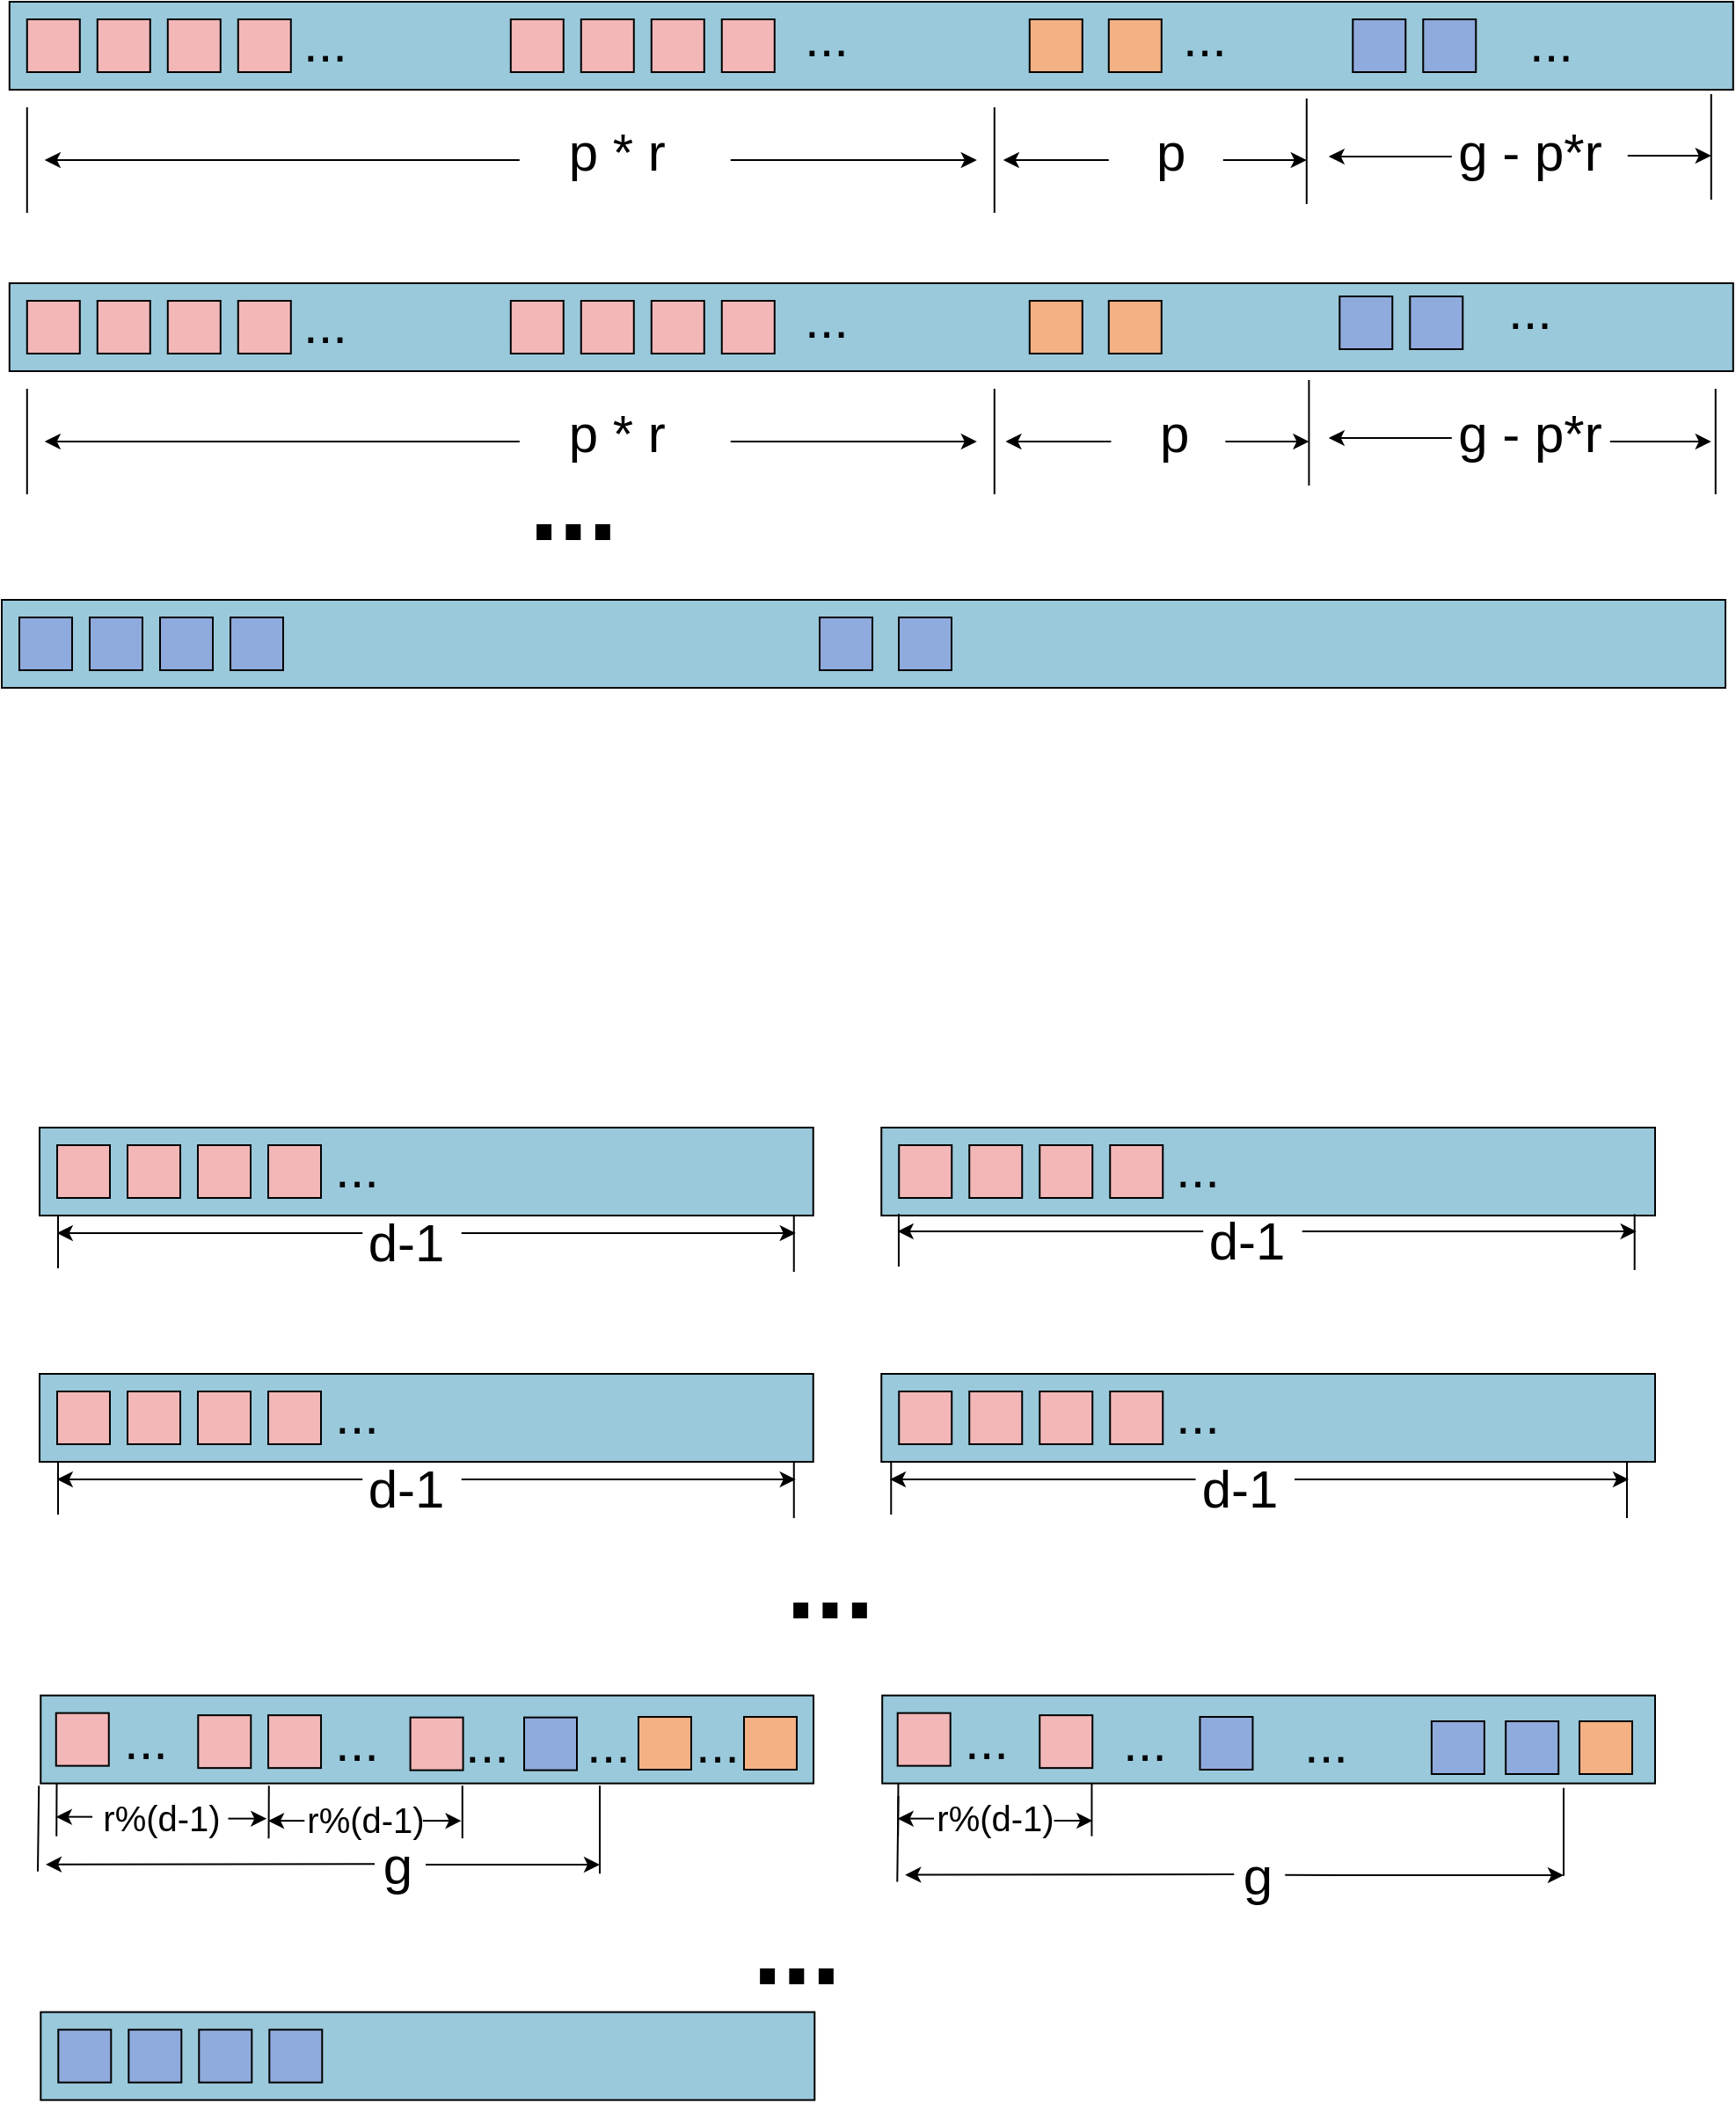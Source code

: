 <mxfile version="21.1.2" type="github">
  <diagram name="第 1 页" id="RxZDRAVCk1ZgQwJ-tOWn">
    <mxGraphModel dx="-123" dy="895" grid="0" gridSize="10" guides="1" tooltips="1" connect="1" arrows="1" fold="1" page="1" pageScale="1" pageWidth="1654" pageHeight="2336" math="0" shadow="0">
      <root>
        <mxCell id="0" />
        <mxCell id="1" parent="0" />
        <mxCell id="lr75-girmY2DZmhZpHpu-1" value="" style="rounded=0;whiteSpace=wrap;html=1;fontSize=30;fillColor=#9AC9DB;" vertex="1" parent="1">
          <mxGeometry x="1703.39" y="178" width="980" height="50" as="geometry" />
        </mxCell>
        <mxCell id="lr75-girmY2DZmhZpHpu-2" value="" style="rounded=0;whiteSpace=wrap;html=1;fontSize=30;fillColor=#F3B7B8;" vertex="1" parent="1">
          <mxGeometry x="1793.39" y="188" width="30" height="30" as="geometry" />
        </mxCell>
        <mxCell id="lr75-girmY2DZmhZpHpu-3" value="" style="rounded=0;whiteSpace=wrap;html=1;fontSize=30;fillColor=#F3B7B8;" vertex="1" parent="1">
          <mxGeometry x="1833.39" y="188" width="30" height="30" as="geometry" />
        </mxCell>
        <mxCell id="lr75-girmY2DZmhZpHpu-4" value="" style="rounded=0;whiteSpace=wrap;html=1;fontSize=30;fillColor=#F3B7B8;" vertex="1" parent="1">
          <mxGeometry x="1713.39" y="188" width="30" height="30" as="geometry" />
        </mxCell>
        <mxCell id="lr75-girmY2DZmhZpHpu-5" value="" style="rounded=0;whiteSpace=wrap;html=1;fontSize=30;fillColor=#F3B7B8;" vertex="1" parent="1">
          <mxGeometry x="1753.39" y="188" width="30" height="30" as="geometry" />
        </mxCell>
        <mxCell id="lr75-girmY2DZmhZpHpu-6" value="" style="endArrow=none;html=1;rounded=0;fontSize=30;" edge="1" parent="1">
          <mxGeometry width="50" height="50" relative="1" as="geometry">
            <mxPoint x="1713.39" y="298" as="sourcePoint" />
            <mxPoint x="1713.39" y="238" as="targetPoint" />
          </mxGeometry>
        </mxCell>
        <mxCell id="lr75-girmY2DZmhZpHpu-7" value="" style="endArrow=none;html=1;rounded=0;fontSize=30;" edge="1" parent="1">
          <mxGeometry width="50" height="50" relative="1" as="geometry">
            <mxPoint x="2263.39" y="298" as="sourcePoint" />
            <mxPoint x="2263.39" y="238" as="targetPoint" />
          </mxGeometry>
        </mxCell>
        <mxCell id="lr75-girmY2DZmhZpHpu-8" value="" style="endArrow=classic;html=1;rounded=0;fontSize=30;" edge="1" parent="1">
          <mxGeometry width="50" height="50" relative="1" as="geometry">
            <mxPoint x="2113.39" y="268" as="sourcePoint" />
            <mxPoint x="2253.39" y="268" as="targetPoint" />
          </mxGeometry>
        </mxCell>
        <mxCell id="lr75-girmY2DZmhZpHpu-9" value="" style="endArrow=classic;html=1;rounded=0;fontSize=30;" edge="1" parent="1">
          <mxGeometry width="50" height="50" relative="1" as="geometry">
            <mxPoint x="1993.39" y="268" as="sourcePoint" />
            <mxPoint x="1723.39" y="268" as="targetPoint" />
          </mxGeometry>
        </mxCell>
        <mxCell id="lr75-girmY2DZmhZpHpu-10" value="" style="rounded=0;whiteSpace=wrap;html=1;fontSize=30;fillColor=#F3B7B8;" vertex="1" parent="1">
          <mxGeometry x="2068.39" y="188" width="30" height="30" as="geometry" />
        </mxCell>
        <mxCell id="lr75-girmY2DZmhZpHpu-11" value="" style="rounded=0;whiteSpace=wrap;html=1;fontSize=30;fillColor=#F3B7B8;" vertex="1" parent="1">
          <mxGeometry x="2108.39" y="188" width="30" height="30" as="geometry" />
        </mxCell>
        <mxCell id="lr75-girmY2DZmhZpHpu-12" value="" style="rounded=0;whiteSpace=wrap;html=1;fontSize=30;fillColor=#F3B7B8;" vertex="1" parent="1">
          <mxGeometry x="1988.39" y="188" width="30" height="30" as="geometry" />
        </mxCell>
        <mxCell id="lr75-girmY2DZmhZpHpu-13" value="" style="rounded=0;whiteSpace=wrap;html=1;fontSize=30;fillColor=#F3B7B8;" vertex="1" parent="1">
          <mxGeometry x="2028.39" y="188" width="30" height="30" as="geometry" />
        </mxCell>
        <mxCell id="lr75-girmY2DZmhZpHpu-14" value="..." style="text;html=1;strokeColor=none;fillColor=none;align=center;verticalAlign=middle;whiteSpace=wrap;rounded=0;fontSize=30;" vertex="1" parent="1">
          <mxGeometry x="1853.39" y="185.5" width="60" height="30" as="geometry" />
        </mxCell>
        <mxCell id="lr75-girmY2DZmhZpHpu-15" value="..." style="text;html=1;strokeColor=none;fillColor=none;align=center;verticalAlign=middle;whiteSpace=wrap;rounded=0;fontSize=30;" vertex="1" parent="1">
          <mxGeometry x="2138.39" y="183" width="60" height="30" as="geometry" />
        </mxCell>
        <mxCell id="lr75-girmY2DZmhZpHpu-16" value="" style="rounded=0;whiteSpace=wrap;html=1;fontSize=30;fillColor=#F4B183;" vertex="1" parent="1">
          <mxGeometry x="2283.39" y="188" width="30" height="30" as="geometry" />
        </mxCell>
        <mxCell id="lr75-girmY2DZmhZpHpu-17" value="" style="rounded=0;whiteSpace=wrap;html=1;fontSize=30;fillColor=#F4B183;" vertex="1" parent="1">
          <mxGeometry x="2328.39" y="188" width="30" height="30" as="geometry" />
        </mxCell>
        <mxCell id="lr75-girmY2DZmhZpHpu-18" value="p * r&amp;nbsp;" style="text;html=1;strokeColor=none;fillColor=none;align=center;verticalAlign=middle;whiteSpace=wrap;rounded=0;fontSize=30;" vertex="1" parent="1">
          <mxGeometry x="1988.39" y="248" width="130" height="30" as="geometry" />
        </mxCell>
        <mxCell id="lr75-girmY2DZmhZpHpu-19" value="" style="rounded=0;whiteSpace=wrap;html=1;fontSize=30;fillColor=#9AC9DB;" vertex="1" parent="1">
          <mxGeometry x="1703.39" y="338" width="980" height="50" as="geometry" />
        </mxCell>
        <mxCell id="lr75-girmY2DZmhZpHpu-20" value="" style="rounded=0;whiteSpace=wrap;html=1;fontSize=30;fillColor=#F3B7B8;" vertex="1" parent="1">
          <mxGeometry x="1793.39" y="348" width="30" height="30" as="geometry" />
        </mxCell>
        <mxCell id="lr75-girmY2DZmhZpHpu-21" value="" style="rounded=0;whiteSpace=wrap;html=1;fontSize=30;fillColor=#F3B7B8;" vertex="1" parent="1">
          <mxGeometry x="1833.39" y="348" width="30" height="30" as="geometry" />
        </mxCell>
        <mxCell id="lr75-girmY2DZmhZpHpu-22" value="" style="rounded=0;whiteSpace=wrap;html=1;fontSize=30;fillColor=#F3B7B8;" vertex="1" parent="1">
          <mxGeometry x="1713.39" y="348" width="30" height="30" as="geometry" />
        </mxCell>
        <mxCell id="lr75-girmY2DZmhZpHpu-23" value="" style="rounded=0;whiteSpace=wrap;html=1;fontSize=30;fillColor=#F3B7B8;" vertex="1" parent="1">
          <mxGeometry x="1753.39" y="348" width="30" height="30" as="geometry" />
        </mxCell>
        <mxCell id="lr75-girmY2DZmhZpHpu-24" value="" style="endArrow=none;html=1;rounded=0;fontSize=30;" edge="1" parent="1">
          <mxGeometry width="50" height="50" relative="1" as="geometry">
            <mxPoint x="1713.39" y="458" as="sourcePoint" />
            <mxPoint x="1713.39" y="398" as="targetPoint" />
          </mxGeometry>
        </mxCell>
        <mxCell id="lr75-girmY2DZmhZpHpu-25" value="" style="endArrow=none;html=1;rounded=0;fontSize=30;" edge="1" parent="1">
          <mxGeometry width="50" height="50" relative="1" as="geometry">
            <mxPoint x="2263.39" y="458" as="sourcePoint" />
            <mxPoint x="2263.39" y="398" as="targetPoint" />
          </mxGeometry>
        </mxCell>
        <mxCell id="lr75-girmY2DZmhZpHpu-26" value="" style="endArrow=classic;html=1;rounded=0;fontSize=30;" edge="1" parent="1">
          <mxGeometry width="50" height="50" relative="1" as="geometry">
            <mxPoint x="2113.39" y="428" as="sourcePoint" />
            <mxPoint x="2253.39" y="428" as="targetPoint" />
          </mxGeometry>
        </mxCell>
        <mxCell id="lr75-girmY2DZmhZpHpu-27" value="" style="endArrow=classic;html=1;rounded=0;fontSize=30;" edge="1" parent="1">
          <mxGeometry width="50" height="50" relative="1" as="geometry">
            <mxPoint x="1993.39" y="428" as="sourcePoint" />
            <mxPoint x="1723.39" y="428" as="targetPoint" />
          </mxGeometry>
        </mxCell>
        <mxCell id="lr75-girmY2DZmhZpHpu-28" value="" style="rounded=0;whiteSpace=wrap;html=1;fontSize=30;fillColor=#F3B7B8;" vertex="1" parent="1">
          <mxGeometry x="2068.39" y="348" width="30" height="30" as="geometry" />
        </mxCell>
        <mxCell id="lr75-girmY2DZmhZpHpu-29" value="" style="rounded=0;whiteSpace=wrap;html=1;fontSize=30;fillColor=#F3B7B8;" vertex="1" parent="1">
          <mxGeometry x="2108.39" y="348" width="30" height="30" as="geometry" />
        </mxCell>
        <mxCell id="lr75-girmY2DZmhZpHpu-30" value="" style="rounded=0;whiteSpace=wrap;html=1;fontSize=30;fillColor=#F3B7B8;" vertex="1" parent="1">
          <mxGeometry x="1988.39" y="348" width="30" height="30" as="geometry" />
        </mxCell>
        <mxCell id="lr75-girmY2DZmhZpHpu-31" value="" style="rounded=0;whiteSpace=wrap;html=1;fontSize=30;fillColor=#F3B7B8;" vertex="1" parent="1">
          <mxGeometry x="2028.39" y="348" width="30" height="30" as="geometry" />
        </mxCell>
        <mxCell id="lr75-girmY2DZmhZpHpu-32" value="..." style="text;html=1;strokeColor=none;fillColor=none;align=center;verticalAlign=middle;whiteSpace=wrap;rounded=0;fontSize=30;" vertex="1" parent="1">
          <mxGeometry x="1853.39" y="345.5" width="60" height="30" as="geometry" />
        </mxCell>
        <mxCell id="lr75-girmY2DZmhZpHpu-33" value="..." style="text;html=1;strokeColor=none;fillColor=none;align=center;verticalAlign=middle;whiteSpace=wrap;rounded=0;fontSize=30;" vertex="1" parent="1">
          <mxGeometry x="2138.39" y="343" width="60" height="30" as="geometry" />
        </mxCell>
        <mxCell id="lr75-girmY2DZmhZpHpu-34" value="" style="rounded=0;whiteSpace=wrap;html=1;fontSize=30;fillColor=#F4B183;" vertex="1" parent="1">
          <mxGeometry x="2283.39" y="348" width="30" height="30" as="geometry" />
        </mxCell>
        <mxCell id="lr75-girmY2DZmhZpHpu-35" value="" style="rounded=0;whiteSpace=wrap;html=1;fontSize=30;fillColor=#F4B183;" vertex="1" parent="1">
          <mxGeometry x="2328.39" y="348" width="30" height="30" as="geometry" />
        </mxCell>
        <mxCell id="lr75-girmY2DZmhZpHpu-36" value="p * r&amp;nbsp;" style="text;html=1;strokeColor=none;fillColor=none;align=center;verticalAlign=middle;whiteSpace=wrap;rounded=0;fontSize=30;" vertex="1" parent="1">
          <mxGeometry x="1988.39" y="408" width="130" height="30" as="geometry" />
        </mxCell>
        <mxCell id="lr75-girmY2DZmhZpHpu-37" value="" style="rounded=0;whiteSpace=wrap;html=1;fontSize=30;fillColor=#8FAADC;" vertex="1" parent="1">
          <mxGeometry x="2467.14" y="188" width="30" height="30" as="geometry" />
        </mxCell>
        <mxCell id="lr75-girmY2DZmhZpHpu-38" value="" style="rounded=0;whiteSpace=wrap;html=1;fontSize=30;fillColor=#8FAADC;" vertex="1" parent="1">
          <mxGeometry x="2507.14" y="188" width="30" height="30" as="geometry" />
        </mxCell>
        <mxCell id="lr75-girmY2DZmhZpHpu-39" value="" style="rounded=0;whiteSpace=wrap;html=1;fontSize=30;fillColor=#8FAADC;" vertex="1" parent="1">
          <mxGeometry x="2459.64" y="345.5" width="30" height="30" as="geometry" />
        </mxCell>
        <mxCell id="lr75-girmY2DZmhZpHpu-40" value="" style="rounded=0;whiteSpace=wrap;html=1;fontSize=30;fillColor=#8FAADC;" vertex="1" parent="1">
          <mxGeometry x="2499.64" y="345.5" width="30" height="30" as="geometry" />
        </mxCell>
        <mxCell id="lr75-girmY2DZmhZpHpu-41" value="" style="endArrow=none;html=1;rounded=0;fontSize=30;" edge="1" parent="1">
          <mxGeometry width="50" height="50" relative="1" as="geometry">
            <mxPoint x="2440.89" y="293" as="sourcePoint" />
            <mxPoint x="2440.89" y="233" as="targetPoint" />
          </mxGeometry>
        </mxCell>
        <mxCell id="lr75-girmY2DZmhZpHpu-42" value="" style="endArrow=classic;html=1;rounded=0;fontSize=30;" edge="1" parent="1">
          <mxGeometry width="50" height="50" relative="1" as="geometry">
            <mxPoint x="2393.39" y="268" as="sourcePoint" />
            <mxPoint x="2440.89" y="268" as="targetPoint" />
          </mxGeometry>
        </mxCell>
        <mxCell id="lr75-girmY2DZmhZpHpu-43" value="" style="endArrow=classic;html=1;rounded=0;fontSize=30;" edge="1" parent="1">
          <mxGeometry width="50" height="50" relative="1" as="geometry">
            <mxPoint x="2328.39" y="268" as="sourcePoint" />
            <mxPoint x="2268.39" y="268" as="targetPoint" />
          </mxGeometry>
        </mxCell>
        <mxCell id="lr75-girmY2DZmhZpHpu-44" value="p&amp;nbsp;" style="text;html=1;strokeColor=none;fillColor=none;align=center;verticalAlign=middle;whiteSpace=wrap;rounded=0;fontSize=30;" vertex="1" parent="1">
          <mxGeometry x="2303.39" y="248" width="130" height="30" as="geometry" />
        </mxCell>
        <mxCell id="lr75-girmY2DZmhZpHpu-45" value="..." style="text;html=1;strokeColor=none;fillColor=none;align=center;verticalAlign=middle;whiteSpace=wrap;rounded=0;fontSize=30;" vertex="1" parent="1">
          <mxGeometry x="2353.39" y="183" width="60" height="30" as="geometry" />
        </mxCell>
        <mxCell id="lr75-girmY2DZmhZpHpu-46" value="" style="endArrow=none;html=1;rounded=0;fontSize=30;" edge="1" parent="1">
          <mxGeometry width="50" height="50" relative="1" as="geometry">
            <mxPoint x="2442.21" y="453" as="sourcePoint" />
            <mxPoint x="2442.21" y="393" as="targetPoint" />
          </mxGeometry>
        </mxCell>
        <mxCell id="lr75-girmY2DZmhZpHpu-47" value="" style="endArrow=classic;html=1;rounded=0;fontSize=30;" edge="1" parent="1">
          <mxGeometry width="50" height="50" relative="1" as="geometry">
            <mxPoint x="2394.71" y="428" as="sourcePoint" />
            <mxPoint x="2442.21" y="428" as="targetPoint" />
          </mxGeometry>
        </mxCell>
        <mxCell id="lr75-girmY2DZmhZpHpu-48" value="" style="endArrow=classic;html=1;rounded=0;fontSize=30;" edge="1" parent="1">
          <mxGeometry width="50" height="50" relative="1" as="geometry">
            <mxPoint x="2329.71" y="428" as="sourcePoint" />
            <mxPoint x="2269.71" y="428" as="targetPoint" />
          </mxGeometry>
        </mxCell>
        <mxCell id="lr75-girmY2DZmhZpHpu-49" value="p&amp;nbsp;" style="text;html=1;strokeColor=none;fillColor=none;align=center;verticalAlign=middle;whiteSpace=wrap;rounded=0;fontSize=30;" vertex="1" parent="1">
          <mxGeometry x="2304.71" y="408" width="130" height="30" as="geometry" />
        </mxCell>
        <mxCell id="lr75-girmY2DZmhZpHpu-50" value="" style="endArrow=none;html=1;rounded=0;fontSize=30;" edge="1" parent="1">
          <mxGeometry width="50" height="50" relative="1" as="geometry">
            <mxPoint x="2670.89" y="290.5" as="sourcePoint" />
            <mxPoint x="2670.89" y="230.5" as="targetPoint" />
          </mxGeometry>
        </mxCell>
        <mxCell id="lr75-girmY2DZmhZpHpu-51" value="" style="endArrow=classic;html=1;rounded=0;fontSize=30;" edge="1" parent="1">
          <mxGeometry width="50" height="50" relative="1" as="geometry">
            <mxPoint x="2623.39" y="265.5" as="sourcePoint" />
            <mxPoint x="2670.89" y="265.5" as="targetPoint" />
          </mxGeometry>
        </mxCell>
        <mxCell id="lr75-girmY2DZmhZpHpu-52" value="" style="endArrow=classic;html=1;rounded=0;fontSize=30;" edge="1" parent="1">
          <mxGeometry width="50" height="50" relative="1" as="geometry">
            <mxPoint x="2523.39" y="266" as="sourcePoint" />
            <mxPoint x="2453.39" y="266" as="targetPoint" />
          </mxGeometry>
        </mxCell>
        <mxCell id="lr75-girmY2DZmhZpHpu-53" value="g - p*r" style="text;html=1;strokeColor=none;fillColor=none;align=center;verticalAlign=middle;whiteSpace=wrap;rounded=0;fontSize=30;" vertex="1" parent="1">
          <mxGeometry x="2503.39" y="248" width="130" height="30" as="geometry" />
        </mxCell>
        <mxCell id="lr75-girmY2DZmhZpHpu-54" value="" style="endArrow=classic;html=1;rounded=0;fontSize=30;" edge="1" parent="1">
          <mxGeometry width="50" height="50" relative="1" as="geometry">
            <mxPoint x="2613.39" y="428" as="sourcePoint" />
            <mxPoint x="2670.89" y="428" as="targetPoint" />
          </mxGeometry>
        </mxCell>
        <mxCell id="lr75-girmY2DZmhZpHpu-55" value="" style="endArrow=classic;html=1;rounded=0;fontSize=30;" edge="1" parent="1">
          <mxGeometry width="50" height="50" relative="1" as="geometry">
            <mxPoint x="2523.39" y="426.0" as="sourcePoint" />
            <mxPoint x="2453.39" y="426.0" as="targetPoint" />
          </mxGeometry>
        </mxCell>
        <mxCell id="lr75-girmY2DZmhZpHpu-56" value="g - p*r" style="text;html=1;strokeColor=none;fillColor=none;align=center;verticalAlign=middle;whiteSpace=wrap;rounded=0;fontSize=30;" vertex="1" parent="1">
          <mxGeometry x="2518.39" y="408" width="100" height="30" as="geometry" />
        </mxCell>
        <mxCell id="lr75-girmY2DZmhZpHpu-57" value="" style="endArrow=none;html=1;rounded=0;fontSize=30;" edge="1" parent="1">
          <mxGeometry width="50" height="50" relative="1" as="geometry">
            <mxPoint x="2673.39" y="458" as="sourcePoint" />
            <mxPoint x="2673.39" y="398" as="targetPoint" />
          </mxGeometry>
        </mxCell>
        <mxCell id="lr75-girmY2DZmhZpHpu-58" value="&lt;b&gt;&lt;font style=&quot;font-size: 60px;&quot;&gt;...&lt;/font&gt;&lt;/b&gt;" style="text;html=1;strokeColor=none;fillColor=none;align=center;verticalAlign=middle;whiteSpace=wrap;rounded=0;fontSize=30;" vertex="1" parent="1">
          <mxGeometry x="1994.0" y="448" width="60" height="30" as="geometry" />
        </mxCell>
        <mxCell id="lr75-girmY2DZmhZpHpu-64" value="..." style="text;html=1;strokeColor=none;fillColor=none;align=center;verticalAlign=middle;whiteSpace=wrap;rounded=0;fontSize=30;" vertex="1" parent="1">
          <mxGeometry x="2549.64" y="185.5" width="60" height="30" as="geometry" />
        </mxCell>
        <mxCell id="lr75-girmY2DZmhZpHpu-65" value="..." style="text;html=1;strokeColor=none;fillColor=none;align=center;verticalAlign=middle;whiteSpace=wrap;rounded=0;fontSize=30;" vertex="1" parent="1">
          <mxGeometry x="2538.39" y="338" width="60" height="30" as="geometry" />
        </mxCell>
        <mxCell id="lr75-girmY2DZmhZpHpu-66" value="" style="rounded=0;whiteSpace=wrap;html=1;fontSize=30;fillColor=#9AC9DB;" vertex="1" parent="1">
          <mxGeometry x="1699.0" y="518" width="980" height="50" as="geometry" />
        </mxCell>
        <mxCell id="lr75-girmY2DZmhZpHpu-67" value="" style="rounded=0;whiteSpace=wrap;html=1;fontSize=30;fillColor=#8FAADC;" vertex="1" parent="1">
          <mxGeometry x="1709.0" y="528" width="30" height="30" as="geometry" />
        </mxCell>
        <mxCell id="lr75-girmY2DZmhZpHpu-68" value="" style="rounded=0;whiteSpace=wrap;html=1;fontSize=30;fillColor=#8FAADC;" vertex="1" parent="1">
          <mxGeometry x="1749.0" y="528" width="30" height="30" as="geometry" />
        </mxCell>
        <mxCell id="lr75-girmY2DZmhZpHpu-69" value="" style="rounded=0;whiteSpace=wrap;html=1;fontSize=30;fillColor=#8FAADC;" vertex="1" parent="1">
          <mxGeometry x="1789.0" y="528" width="30" height="30" as="geometry" />
        </mxCell>
        <mxCell id="lr75-girmY2DZmhZpHpu-70" value="" style="rounded=0;whiteSpace=wrap;html=1;fontSize=30;fillColor=#8FAADC;" vertex="1" parent="1">
          <mxGeometry x="1829.0" y="528" width="30" height="30" as="geometry" />
        </mxCell>
        <mxCell id="lr75-girmY2DZmhZpHpu-71" value="" style="rounded=0;whiteSpace=wrap;html=1;fontSize=30;fillColor=#8FAADC;" vertex="1" parent="1">
          <mxGeometry x="2164" y="528" width="30" height="30" as="geometry" />
        </mxCell>
        <mxCell id="lr75-girmY2DZmhZpHpu-72" value="" style="rounded=0;whiteSpace=wrap;html=1;fontSize=30;fillColor=#8FAADC;" vertex="1" parent="1">
          <mxGeometry x="2209" y="528" width="30" height="30" as="geometry" />
        </mxCell>
        <mxCell id="lr75-girmY2DZmhZpHpu-88" value="" style="rounded=0;whiteSpace=wrap;html=1;fontSize=30;fillColor=#9AC9DB;" vertex="1" parent="1">
          <mxGeometry x="1720.5" y="818.0" width="439.87" height="50" as="geometry" />
        </mxCell>
        <mxCell id="lr75-girmY2DZmhZpHpu-89" value="" style="rounded=0;whiteSpace=wrap;html=1;fontSize=30;fillColor=#F3B7B8;" vertex="1" parent="1">
          <mxGeometry x="1810.5" y="828.0" width="30" height="30" as="geometry" />
        </mxCell>
        <mxCell id="lr75-girmY2DZmhZpHpu-90" value="" style="rounded=0;whiteSpace=wrap;html=1;fontSize=30;fillColor=#F3B7B8;" vertex="1" parent="1">
          <mxGeometry x="1850.5" y="828.0" width="30" height="30" as="geometry" />
        </mxCell>
        <mxCell id="lr75-girmY2DZmhZpHpu-91" value="" style="rounded=0;whiteSpace=wrap;html=1;fontSize=30;fillColor=#F3B7B8;" vertex="1" parent="1">
          <mxGeometry x="1730.5" y="828.0" width="30" height="30" as="geometry" />
        </mxCell>
        <mxCell id="lr75-girmY2DZmhZpHpu-92" value="" style="rounded=0;whiteSpace=wrap;html=1;fontSize=30;fillColor=#F3B7B8;" vertex="1" parent="1">
          <mxGeometry x="1770.5" y="828.0" width="30" height="30" as="geometry" />
        </mxCell>
        <mxCell id="lr75-girmY2DZmhZpHpu-94" value="" style="endArrow=none;html=1;rounded=0;fontSize=30;entryX=0.975;entryY=0.965;entryDx=0;entryDy=0;entryPerimeter=0;" edge="1" parent="1">
          <mxGeometry width="50" height="50" relative="1" as="geometry">
            <mxPoint x="2149.37" y="900.0" as="sourcePoint" />
            <mxPoint x="2149.373" y="868.25" as="targetPoint" />
          </mxGeometry>
        </mxCell>
        <mxCell id="lr75-girmY2DZmhZpHpu-97" value="..." style="text;html=1;strokeColor=none;fillColor=none;align=center;verticalAlign=middle;whiteSpace=wrap;rounded=0;fontSize=30;" vertex="1" parent="1">
          <mxGeometry x="1870.5" y="825.5" width="60" height="30" as="geometry" />
        </mxCell>
        <mxCell id="lr75-girmY2DZmhZpHpu-98" value="" style="rounded=0;whiteSpace=wrap;html=1;fontSize=30;fillColor=#9AC9DB;" vertex="1" parent="1">
          <mxGeometry x="1721.15" y="1320.82" width="440" height="50" as="geometry" />
        </mxCell>
        <mxCell id="lr75-girmY2DZmhZpHpu-99" value="" style="rounded=0;whiteSpace=wrap;html=1;fontSize=30;fillColor=#8FAADC;" vertex="1" parent="1">
          <mxGeometry x="1731.15" y="1330.82" width="30" height="30" as="geometry" />
        </mxCell>
        <mxCell id="lr75-girmY2DZmhZpHpu-100" value="" style="rounded=0;whiteSpace=wrap;html=1;fontSize=30;fillColor=#8FAADC;" vertex="1" parent="1">
          <mxGeometry x="1771.15" y="1330.82" width="30" height="30" as="geometry" />
        </mxCell>
        <mxCell id="lr75-girmY2DZmhZpHpu-101" value="" style="rounded=0;whiteSpace=wrap;html=1;fontSize=30;fillColor=#8FAADC;" vertex="1" parent="1">
          <mxGeometry x="1811.15" y="1330.82" width="30" height="30" as="geometry" />
        </mxCell>
        <mxCell id="lr75-girmY2DZmhZpHpu-102" value="" style="rounded=0;whiteSpace=wrap;html=1;fontSize=30;fillColor=#8FAADC;" vertex="1" parent="1">
          <mxGeometry x="1851.15" y="1330.82" width="30" height="30" as="geometry" />
        </mxCell>
        <mxCell id="lr75-girmY2DZmhZpHpu-107" value="" style="endArrow=none;html=1;rounded=0;fontSize=30;" edge="1" parent="1">
          <mxGeometry width="50" height="50" relative="1" as="geometry">
            <mxPoint x="1731" y="898.0" as="sourcePoint" />
            <mxPoint x="1731" y="868.0" as="targetPoint" />
          </mxGeometry>
        </mxCell>
        <mxCell id="lr75-girmY2DZmhZpHpu-108" value="" style="endArrow=classic;html=1;rounded=0;fontSize=30;" edge="1" parent="1">
          <mxGeometry width="50" height="50" relative="1" as="geometry">
            <mxPoint x="1904.12" y="878.0" as="sourcePoint" />
            <mxPoint x="1730.37" y="878.0" as="targetPoint" />
          </mxGeometry>
        </mxCell>
        <mxCell id="lr75-girmY2DZmhZpHpu-109" value="" style="endArrow=classic;html=1;rounded=0;fontSize=30;" edge="1" parent="1">
          <mxGeometry width="50" height="50" relative="1" as="geometry">
            <mxPoint x="1960.37" y="878.0" as="sourcePoint" />
            <mxPoint x="2150.37" y="878.0" as="targetPoint" />
          </mxGeometry>
        </mxCell>
        <mxCell id="lr75-girmY2DZmhZpHpu-110" value="d-1" style="text;html=1;strokeColor=none;fillColor=none;align=center;verticalAlign=middle;whiteSpace=wrap;rounded=0;fontSize=30;" vertex="1" parent="1">
          <mxGeometry x="1902.25" y="868.0" width="53.75" height="30" as="geometry" />
        </mxCell>
        <mxCell id="lr75-girmY2DZmhZpHpu-111" value="" style="rounded=0;whiteSpace=wrap;html=1;fontSize=30;fillColor=#9AC9DB;" vertex="1" parent="1">
          <mxGeometry x="1721.13" y="1140.82" width="439.39" height="50" as="geometry" />
        </mxCell>
        <mxCell id="lr75-girmY2DZmhZpHpu-112" value="" style="rounded=0;whiteSpace=wrap;html=1;fontSize=30;fillColor=#F4B183;" vertex="1" parent="1">
          <mxGeometry x="2121" y="1153.0" width="30" height="30" as="geometry" />
        </mxCell>
        <mxCell id="lr75-girmY2DZmhZpHpu-113" value="" style="rounded=0;whiteSpace=wrap;html=1;fontSize=30;fillColor=#F3B7B8;" vertex="1" parent="1">
          <mxGeometry x="1729.88" y="1150.82" width="30" height="30" as="geometry" />
        </mxCell>
        <mxCell id="lr75-girmY2DZmhZpHpu-114" value="..." style="text;html=1;strokeColor=none;fillColor=none;align=center;verticalAlign=middle;whiteSpace=wrap;rounded=0;fontSize=30;" vertex="1" parent="1">
          <mxGeometry x="1750.65" y="1150.82" width="60" height="30" as="geometry" />
        </mxCell>
        <mxCell id="lr75-girmY2DZmhZpHpu-115" value="" style="endArrow=none;html=1;rounded=0;fontSize=30;" edge="1" parent="1">
          <mxGeometry width="50" height="50" relative="1" as="geometry">
            <mxPoint x="1730.12" y="1220.82" as="sourcePoint" />
            <mxPoint x="1730.25" y="1190.82" as="targetPoint" />
          </mxGeometry>
        </mxCell>
        <mxCell id="lr75-girmY2DZmhZpHpu-116" value="" style="endArrow=classic;html=1;rounded=0;fontSize=30;" edge="1" parent="1">
          <mxGeometry width="50" height="50" relative="1" as="geometry">
            <mxPoint x="2228.99" y="1210.82" as="sourcePoint" />
            <mxPoint x="2208.35" y="1210.82" as="targetPoint" />
          </mxGeometry>
        </mxCell>
        <mxCell id="lr75-girmY2DZmhZpHpu-117" value="" style="endArrow=classic;html=1;rounded=0;fontSize=30;" edge="1" parent="1">
          <mxGeometry width="50" height="50" relative="1" as="geometry">
            <mxPoint x="1827.75" y="1210.82" as="sourcePoint" />
            <mxPoint x="1849.62" y="1210.82" as="targetPoint" />
          </mxGeometry>
        </mxCell>
        <mxCell id="lr75-girmY2DZmhZpHpu-118" value="&lt;font style=&quot;font-size: 20px;&quot;&gt;r%(d-1)&lt;/font&gt;" style="text;html=1;strokeColor=none;fillColor=none;align=center;verticalAlign=middle;whiteSpace=wrap;rounded=0;fontSize=30;" vertex="1" parent="1">
          <mxGeometry x="1747.14" y="1192.07" width="86.25" height="30" as="geometry" />
        </mxCell>
        <mxCell id="lr75-girmY2DZmhZpHpu-120" value="" style="rounded=0;whiteSpace=wrap;html=1;fontSize=30;fillColor=#F3B7B8;" vertex="1" parent="1">
          <mxGeometry x="1810.65" y="1152.07" width="30" height="30" as="geometry" />
        </mxCell>
        <mxCell id="lr75-girmY2DZmhZpHpu-121" value="" style="rounded=0;whiteSpace=wrap;html=1;fontSize=30;fillColor=#F4B183;" vertex="1" parent="1">
          <mxGeometry x="2061" y="1153.0" width="30" height="30" as="geometry" />
        </mxCell>
        <mxCell id="lr75-girmY2DZmhZpHpu-122" value="" style="rounded=0;whiteSpace=wrap;html=1;fontSize=30;fillColor=#9AC9DB;" vertex="1" parent="1">
          <mxGeometry x="2199.12" y="818.0" width="439.87" height="50" as="geometry" />
        </mxCell>
        <mxCell id="lr75-girmY2DZmhZpHpu-123" value="" style="rounded=0;whiteSpace=wrap;html=1;fontSize=30;fillColor=#F3B7B8;" vertex="1" parent="1">
          <mxGeometry x="2289.12" y="828.0" width="30" height="30" as="geometry" />
        </mxCell>
        <mxCell id="lr75-girmY2DZmhZpHpu-124" value="" style="rounded=0;whiteSpace=wrap;html=1;fontSize=30;fillColor=#F3B7B8;" vertex="1" parent="1">
          <mxGeometry x="2329.12" y="828.0" width="30" height="30" as="geometry" />
        </mxCell>
        <mxCell id="lr75-girmY2DZmhZpHpu-125" value="" style="rounded=0;whiteSpace=wrap;html=1;fontSize=30;fillColor=#F3B7B8;" vertex="1" parent="1">
          <mxGeometry x="2209.12" y="828.0" width="30" height="30" as="geometry" />
        </mxCell>
        <mxCell id="lr75-girmY2DZmhZpHpu-126" value="" style="rounded=0;whiteSpace=wrap;html=1;fontSize=30;fillColor=#F3B7B8;" vertex="1" parent="1">
          <mxGeometry x="2249.12" y="828.0" width="30" height="30" as="geometry" />
        </mxCell>
        <mxCell id="lr75-girmY2DZmhZpHpu-127" value="..." style="text;html=1;strokeColor=none;fillColor=none;align=center;verticalAlign=middle;whiteSpace=wrap;rounded=0;fontSize=30;" vertex="1" parent="1">
          <mxGeometry x="2349.12" y="825.5" width="60" height="30" as="geometry" />
        </mxCell>
        <mxCell id="lr75-girmY2DZmhZpHpu-130" value="" style="rounded=0;whiteSpace=wrap;html=1;fontSize=30;fillColor=#9AC9DB;" vertex="1" parent="1">
          <mxGeometry x="1720.5" y="958" width="439.87" height="50" as="geometry" />
        </mxCell>
        <mxCell id="lr75-girmY2DZmhZpHpu-131" value="" style="rounded=0;whiteSpace=wrap;html=1;fontSize=30;fillColor=#F3B7B8;" vertex="1" parent="1">
          <mxGeometry x="1810.5" y="968" width="30" height="30" as="geometry" />
        </mxCell>
        <mxCell id="lr75-girmY2DZmhZpHpu-132" value="" style="rounded=0;whiteSpace=wrap;html=1;fontSize=30;fillColor=#F3B7B8;" vertex="1" parent="1">
          <mxGeometry x="1850.5" y="968" width="30" height="30" as="geometry" />
        </mxCell>
        <mxCell id="lr75-girmY2DZmhZpHpu-133" value="" style="rounded=0;whiteSpace=wrap;html=1;fontSize=30;fillColor=#F3B7B8;" vertex="1" parent="1">
          <mxGeometry x="1730.5" y="968" width="30" height="30" as="geometry" />
        </mxCell>
        <mxCell id="lr75-girmY2DZmhZpHpu-134" value="" style="rounded=0;whiteSpace=wrap;html=1;fontSize=30;fillColor=#F3B7B8;" vertex="1" parent="1">
          <mxGeometry x="1770.5" y="968" width="30" height="30" as="geometry" />
        </mxCell>
        <mxCell id="lr75-girmY2DZmhZpHpu-136" value="" style="endArrow=none;html=1;rounded=0;fontSize=30;entryX=0.975;entryY=0.965;entryDx=0;entryDy=0;entryPerimeter=0;" edge="1" parent="1">
          <mxGeometry width="50" height="50" relative="1" as="geometry">
            <mxPoint x="2149.37" y="1040" as="sourcePoint" />
            <mxPoint x="2149.373" y="1008.25" as="targetPoint" />
          </mxGeometry>
        </mxCell>
        <mxCell id="lr75-girmY2DZmhZpHpu-139" value="..." style="text;html=1;strokeColor=none;fillColor=none;align=center;verticalAlign=middle;whiteSpace=wrap;rounded=0;fontSize=30;" vertex="1" parent="1">
          <mxGeometry x="1870.5" y="965.5" width="60" height="30" as="geometry" />
        </mxCell>
        <mxCell id="lr75-girmY2DZmhZpHpu-140" value="" style="endArrow=none;html=1;rounded=0;fontSize=30;" edge="1" parent="1">
          <mxGeometry width="50" height="50" relative="1" as="geometry">
            <mxPoint x="1731" y="1038" as="sourcePoint" />
            <mxPoint x="1731" y="1008" as="targetPoint" />
          </mxGeometry>
        </mxCell>
        <mxCell id="lr75-girmY2DZmhZpHpu-141" value="" style="endArrow=classic;html=1;rounded=0;fontSize=30;" edge="1" parent="1">
          <mxGeometry width="50" height="50" relative="1" as="geometry">
            <mxPoint x="1904.12" y="1018" as="sourcePoint" />
            <mxPoint x="1730.37" y="1018" as="targetPoint" />
          </mxGeometry>
        </mxCell>
        <mxCell id="lr75-girmY2DZmhZpHpu-142" value="" style="endArrow=classic;html=1;rounded=0;fontSize=30;" edge="1" parent="1">
          <mxGeometry width="50" height="50" relative="1" as="geometry">
            <mxPoint x="1960.37" y="1018" as="sourcePoint" />
            <mxPoint x="2150.37" y="1018" as="targetPoint" />
          </mxGeometry>
        </mxCell>
        <mxCell id="lr75-girmY2DZmhZpHpu-143" value="d-1" style="text;html=1;strokeColor=none;fillColor=none;align=center;verticalAlign=middle;whiteSpace=wrap;rounded=0;fontSize=30;" vertex="1" parent="1">
          <mxGeometry x="1902.25" y="1008" width="53.75" height="30" as="geometry" />
        </mxCell>
        <mxCell id="lr75-girmY2DZmhZpHpu-144" value="" style="rounded=0;whiteSpace=wrap;html=1;fontSize=30;fillColor=#9AC9DB;" vertex="1" parent="1">
          <mxGeometry x="2199.12" y="958" width="439.87" height="50" as="geometry" />
        </mxCell>
        <mxCell id="lr75-girmY2DZmhZpHpu-145" value="" style="rounded=0;whiteSpace=wrap;html=1;fontSize=30;fillColor=#F3B7B8;" vertex="1" parent="1">
          <mxGeometry x="2289.12" y="968" width="30" height="30" as="geometry" />
        </mxCell>
        <mxCell id="lr75-girmY2DZmhZpHpu-146" value="" style="rounded=0;whiteSpace=wrap;html=1;fontSize=30;fillColor=#F3B7B8;" vertex="1" parent="1">
          <mxGeometry x="2329.12" y="968" width="30" height="30" as="geometry" />
        </mxCell>
        <mxCell id="lr75-girmY2DZmhZpHpu-147" value="" style="rounded=0;whiteSpace=wrap;html=1;fontSize=30;fillColor=#F3B7B8;" vertex="1" parent="1">
          <mxGeometry x="2209.12" y="968" width="30" height="30" as="geometry" />
        </mxCell>
        <mxCell id="lr75-girmY2DZmhZpHpu-148" value="" style="rounded=0;whiteSpace=wrap;html=1;fontSize=30;fillColor=#F3B7B8;" vertex="1" parent="1">
          <mxGeometry x="2249.12" y="968" width="30" height="30" as="geometry" />
        </mxCell>
        <mxCell id="lr75-girmY2DZmhZpHpu-149" value="..." style="text;html=1;strokeColor=none;fillColor=none;align=center;verticalAlign=middle;whiteSpace=wrap;rounded=0;fontSize=30;" vertex="1" parent="1">
          <mxGeometry x="2349.12" y="965.5" width="60" height="30" as="geometry" />
        </mxCell>
        <mxCell id="lr75-girmY2DZmhZpHpu-152" value="..." style="text;html=1;strokeColor=none;fillColor=none;align=center;verticalAlign=middle;whiteSpace=wrap;rounded=0;fontSize=30;" vertex="1" parent="1">
          <mxGeometry x="1945.41" y="1153.32" width="60" height="30" as="geometry" />
        </mxCell>
        <mxCell id="lr75-girmY2DZmhZpHpu-153" value="..." style="text;html=1;strokeColor=none;fillColor=none;align=center;verticalAlign=middle;whiteSpace=wrap;rounded=0;fontSize=30;" vertex="1" parent="1">
          <mxGeometry x="2076.41" y="1153.0" width="60" height="30" as="geometry" />
        </mxCell>
        <mxCell id="lr75-girmY2DZmhZpHpu-156" value="" style="rounded=0;whiteSpace=wrap;html=1;fontSize=30;fillColor=#F3B7B8;" vertex="1" parent="1">
          <mxGeometry x="1850.52" y="1152.07" width="30" height="30" as="geometry" />
        </mxCell>
        <mxCell id="lr75-girmY2DZmhZpHpu-157" value="..." style="text;html=1;strokeColor=none;fillColor=none;align=center;verticalAlign=middle;whiteSpace=wrap;rounded=0;fontSize=30;" vertex="1" parent="1">
          <mxGeometry x="1871.29" y="1152.07" width="60" height="30" as="geometry" />
        </mxCell>
        <mxCell id="lr75-girmY2DZmhZpHpu-158" value="" style="endArrow=none;html=1;rounded=0;fontSize=30;" edge="1" parent="1">
          <mxGeometry width="50" height="50" relative="1" as="geometry">
            <mxPoint x="1850.76" y="1222.07" as="sourcePoint" />
            <mxPoint x="1850.89" y="1192.07" as="targetPoint" />
          </mxGeometry>
        </mxCell>
        <mxCell id="lr75-girmY2DZmhZpHpu-159" value="" style="endArrow=classic;html=1;rounded=0;fontSize=30;" edge="1" parent="1">
          <mxGeometry width="50" height="50" relative="1" as="geometry">
            <mxPoint x="1871.16" y="1212.07" as="sourcePoint" />
            <mxPoint x="1850.52" y="1212.07" as="targetPoint" />
          </mxGeometry>
        </mxCell>
        <mxCell id="lr75-girmY2DZmhZpHpu-160" value="" style="endArrow=classic;html=1;rounded=0;fontSize=30;" edge="1" parent="1">
          <mxGeometry width="50" height="50" relative="1" as="geometry">
            <mxPoint x="1938.39" y="1212.07" as="sourcePoint" />
            <mxPoint x="1960.26" y="1212.07" as="targetPoint" />
          </mxGeometry>
        </mxCell>
        <mxCell id="lr75-girmY2DZmhZpHpu-161" value="&lt;font style=&quot;font-size: 20px;&quot;&gt;r%(d-1)&lt;/font&gt;" style="text;html=1;strokeColor=none;fillColor=none;align=center;verticalAlign=middle;whiteSpace=wrap;rounded=0;fontSize=30;" vertex="1" parent="1">
          <mxGeometry x="1863.16" y="1193.32" width="86.25" height="30" as="geometry" />
        </mxCell>
        <mxCell id="lr75-girmY2DZmhZpHpu-162" value="" style="endArrow=none;html=1;rounded=0;fontSize=30;" edge="1" parent="1">
          <mxGeometry width="50" height="50" relative="1" as="geometry">
            <mxPoint x="1960.89" y="1222.07" as="sourcePoint" />
            <mxPoint x="1960.89" y="1192.07" as="targetPoint" />
          </mxGeometry>
        </mxCell>
        <mxCell id="lr75-girmY2DZmhZpHpu-163" value="" style="rounded=0;whiteSpace=wrap;html=1;fontSize=30;fillColor=#F3B7B8;" vertex="1" parent="1">
          <mxGeometry x="1931.29" y="1153.32" width="30" height="30" as="geometry" />
        </mxCell>
        <mxCell id="lr75-girmY2DZmhZpHpu-167" value="&lt;b&gt;&lt;font style=&quot;font-size: 60px;&quot;&gt;...&lt;/font&gt;&lt;/b&gt;" style="text;html=1;strokeColor=none;fillColor=none;align=center;verticalAlign=middle;whiteSpace=wrap;rounded=0;fontSize=30;" vertex="1" parent="1">
          <mxGeometry x="2140" y="1060.82" width="60" height="30" as="geometry" />
        </mxCell>
        <mxCell id="lr75-girmY2DZmhZpHpu-168" value="" style="rounded=0;whiteSpace=wrap;html=1;fontSize=30;fillColor=#8FAADC;" vertex="1" parent="1">
          <mxGeometry x="1996" y="1153.32" width="30" height="30" as="geometry" />
        </mxCell>
        <mxCell id="lr75-girmY2DZmhZpHpu-169" value="..." style="text;html=1;strokeColor=none;fillColor=none;align=center;verticalAlign=middle;whiteSpace=wrap;rounded=0;fontSize=30;" vertex="1" parent="1">
          <mxGeometry x="2013.8" y="1153.32" width="60" height="30" as="geometry" />
        </mxCell>
        <mxCell id="lr75-girmY2DZmhZpHpu-171" value="" style="endArrow=classic;html=1;rounded=0;fontSize=30;" edge="1" parent="1">
          <mxGeometry width="50" height="50" relative="1" as="geometry">
            <mxPoint x="1911" y="1236.57" as="sourcePoint" />
            <mxPoint x="1724.0" y="1236.89" as="targetPoint" />
          </mxGeometry>
        </mxCell>
        <mxCell id="lr75-girmY2DZmhZpHpu-172" value="&amp;nbsp;g" style="text;html=1;strokeColor=none;fillColor=none;align=center;verticalAlign=middle;whiteSpace=wrap;rounded=0;fontSize=30;" vertex="1" parent="1">
          <mxGeometry x="1902.25" y="1222.07" width="36.25" height="30" as="geometry" />
        </mxCell>
        <mxCell id="lr75-girmY2DZmhZpHpu-173" value="" style="rounded=0;whiteSpace=wrap;html=1;fontSize=30;fillColor=#9AC9DB;" vertex="1" parent="1">
          <mxGeometry x="2199.6" y="1140.82" width="439.39" height="50" as="geometry" />
        </mxCell>
        <mxCell id="lr75-girmY2DZmhZpHpu-174" value="" style="rounded=0;whiteSpace=wrap;html=1;fontSize=30;fillColor=#F3B7B8;" vertex="1" parent="1">
          <mxGeometry x="2208.35" y="1150.82" width="30" height="30" as="geometry" />
        </mxCell>
        <mxCell id="lr75-girmY2DZmhZpHpu-175" value="..." style="text;html=1;strokeColor=none;fillColor=none;align=center;verticalAlign=middle;whiteSpace=wrap;rounded=0;fontSize=30;" vertex="1" parent="1">
          <mxGeometry x="2229.12" y="1150.82" width="60" height="30" as="geometry" />
        </mxCell>
        <mxCell id="lr75-girmY2DZmhZpHpu-176" value="" style="endArrow=none;html=1;rounded=0;fontSize=30;" edge="1" parent="1">
          <mxGeometry width="50" height="50" relative="1" as="geometry">
            <mxPoint x="2208.59" y="1220.82" as="sourcePoint" />
            <mxPoint x="2208.72" y="1190.82" as="targetPoint" />
          </mxGeometry>
        </mxCell>
        <mxCell id="lr75-girmY2DZmhZpHpu-179" value="&lt;font style=&quot;font-size: 20px;&quot;&gt;r%(d-1)&lt;/font&gt;" style="text;html=1;strokeColor=none;fillColor=none;align=center;verticalAlign=middle;whiteSpace=wrap;rounded=0;fontSize=30;" vertex="1" parent="1">
          <mxGeometry x="2220.99" y="1192.07" width="86.25" height="30" as="geometry" />
        </mxCell>
        <mxCell id="lr75-girmY2DZmhZpHpu-180" value="" style="endArrow=none;html=1;rounded=0;fontSize=30;" edge="1" parent="1">
          <mxGeometry width="50" height="50" relative="1" as="geometry">
            <mxPoint x="2318.72" y="1220.82" as="sourcePoint" />
            <mxPoint x="2318.72" y="1190.82" as="targetPoint" />
          </mxGeometry>
        </mxCell>
        <mxCell id="lr75-girmY2DZmhZpHpu-181" value="" style="rounded=0;whiteSpace=wrap;html=1;fontSize=30;fillColor=#F3B7B8;" vertex="1" parent="1">
          <mxGeometry x="2289.12" y="1152.07" width="30" height="30" as="geometry" />
        </mxCell>
        <mxCell id="lr75-girmY2DZmhZpHpu-182" value="" style="rounded=0;whiteSpace=wrap;html=1;fontSize=30;fillColor=#F4B183;" vertex="1" parent="1">
          <mxGeometry x="2596.0" y="1155.5" width="30" height="30" as="geometry" />
        </mxCell>
        <mxCell id="lr75-girmY2DZmhZpHpu-183" value="..." style="text;html=1;strokeColor=none;fillColor=none;align=center;verticalAlign=middle;whiteSpace=wrap;rounded=0;fontSize=30;" vertex="1" parent="1">
          <mxGeometry x="2319.12" y="1152.07" width="60" height="30" as="geometry" />
        </mxCell>
        <mxCell id="lr75-girmY2DZmhZpHpu-184" value="" style="endArrow=none;html=1;rounded=0;fontSize=30;" edge="1" parent="1">
          <mxGeometry width="50" height="50" relative="1" as="geometry">
            <mxPoint x="1719.5" y="1240.82" as="sourcePoint" />
            <mxPoint x="1720.11" y="1192.07" as="targetPoint" />
          </mxGeometry>
        </mxCell>
        <mxCell id="lr75-girmY2DZmhZpHpu-185" value="" style="endArrow=none;html=1;rounded=0;fontSize=30;" edge="1" parent="1">
          <mxGeometry width="50" height="50" relative="1" as="geometry">
            <mxPoint x="2039.0" y="1242.07" as="sourcePoint" />
            <mxPoint x="2039.0" y="1192.07" as="targetPoint" />
          </mxGeometry>
        </mxCell>
        <mxCell id="lr75-girmY2DZmhZpHpu-186" value="" style="rounded=0;whiteSpace=wrap;html=1;fontSize=30;fillColor=#8FAADC;" vertex="1" parent="1">
          <mxGeometry x="2554.09" y="1155.5" width="30" height="30" as="geometry" />
        </mxCell>
        <mxCell id="lr75-girmY2DZmhZpHpu-187" value="" style="endArrow=classic;html=1;rounded=0;fontSize=30;" edge="1" parent="1">
          <mxGeometry width="50" height="50" relative="1" as="geometry">
            <mxPoint x="1940" y="1237" as="sourcePoint" />
            <mxPoint x="2039" y="1237" as="targetPoint" />
          </mxGeometry>
        </mxCell>
        <mxCell id="lr75-girmY2DZmhZpHpu-188" value="" style="rounded=0;whiteSpace=wrap;html=1;fontSize=30;fillColor=#8FAADC;" vertex="1" parent="1">
          <mxGeometry x="2511.94" y="1155.5" width="30" height="30" as="geometry" />
        </mxCell>
        <mxCell id="lr75-girmY2DZmhZpHpu-189" value="" style="rounded=0;whiteSpace=wrap;html=1;fontSize=30;fillColor=#8FAADC;" vertex="1" parent="1">
          <mxGeometry x="2380.23" y="1153.0" width="30" height="30" as="geometry" />
        </mxCell>
        <mxCell id="lr75-girmY2DZmhZpHpu-190" value="..." style="text;html=1;strokeColor=none;fillColor=none;align=center;verticalAlign=middle;whiteSpace=wrap;rounded=0;fontSize=30;" vertex="1" parent="1">
          <mxGeometry x="2422.11" y="1153.0" width="60" height="30" as="geometry" />
        </mxCell>
        <mxCell id="lr75-girmY2DZmhZpHpu-191" value="&lt;b&gt;&lt;font style=&quot;font-size: 60px;&quot;&gt;...&lt;/font&gt;&lt;/b&gt;" style="text;html=1;strokeColor=none;fillColor=none;align=center;verticalAlign=middle;whiteSpace=wrap;rounded=0;fontSize=30;" vertex="1" parent="1">
          <mxGeometry x="2121" y="1269.0" width="60" height="30" as="geometry" />
        </mxCell>
        <mxCell id="lr75-girmY2DZmhZpHpu-192" value="" style="endArrow=none;html=1;rounded=0;fontSize=30;entryX=0.975;entryY=0.965;entryDx=0;entryDy=0;entryPerimeter=0;" edge="1" parent="1">
          <mxGeometry width="50" height="50" relative="1" as="geometry">
            <mxPoint x="2627.35" y="899.0" as="sourcePoint" />
            <mxPoint x="2627.353" y="867.25" as="targetPoint" />
          </mxGeometry>
        </mxCell>
        <mxCell id="lr75-girmY2DZmhZpHpu-193" value="" style="endArrow=none;html=1;rounded=0;fontSize=30;" edge="1" parent="1">
          <mxGeometry width="50" height="50" relative="1" as="geometry">
            <mxPoint x="2208.98" y="897.0" as="sourcePoint" />
            <mxPoint x="2208.98" y="867.0" as="targetPoint" />
          </mxGeometry>
        </mxCell>
        <mxCell id="lr75-girmY2DZmhZpHpu-194" value="" style="endArrow=classic;html=1;rounded=0;fontSize=30;" edge="1" parent="1">
          <mxGeometry width="50" height="50" relative="1" as="geometry">
            <mxPoint x="2382.1" y="877.0" as="sourcePoint" />
            <mxPoint x="2208.35" y="877.0" as="targetPoint" />
          </mxGeometry>
        </mxCell>
        <mxCell id="lr75-girmY2DZmhZpHpu-195" value="" style="endArrow=classic;html=1;rounded=0;fontSize=30;" edge="1" parent="1">
          <mxGeometry width="50" height="50" relative="1" as="geometry">
            <mxPoint x="2438.35" y="877.0" as="sourcePoint" />
            <mxPoint x="2628.35" y="877.0" as="targetPoint" />
          </mxGeometry>
        </mxCell>
        <mxCell id="lr75-girmY2DZmhZpHpu-196" value="d-1" style="text;html=1;strokeColor=none;fillColor=none;align=center;verticalAlign=middle;whiteSpace=wrap;rounded=0;fontSize=30;" vertex="1" parent="1">
          <mxGeometry x="2380.23" y="867.0" width="53.75" height="30" as="geometry" />
        </mxCell>
        <mxCell id="lr75-girmY2DZmhZpHpu-197" value="" style="endArrow=none;html=1;rounded=0;fontSize=30;entryX=0.975;entryY=0.965;entryDx=0;entryDy=0;entryPerimeter=0;" edge="1" parent="1">
          <mxGeometry width="50" height="50" relative="1" as="geometry">
            <mxPoint x="2623" y="1040.0" as="sourcePoint" />
            <mxPoint x="2623.003" y="1008.25" as="targetPoint" />
          </mxGeometry>
        </mxCell>
        <mxCell id="lr75-girmY2DZmhZpHpu-198" value="" style="endArrow=none;html=1;rounded=0;fontSize=30;" edge="1" parent="1">
          <mxGeometry width="50" height="50" relative="1" as="geometry">
            <mxPoint x="2204.63" y="1038.0" as="sourcePoint" />
            <mxPoint x="2204.63" y="1008.0" as="targetPoint" />
          </mxGeometry>
        </mxCell>
        <mxCell id="lr75-girmY2DZmhZpHpu-199" value="" style="endArrow=classic;html=1;rounded=0;fontSize=30;" edge="1" parent="1">
          <mxGeometry width="50" height="50" relative="1" as="geometry">
            <mxPoint x="2377.75" y="1018.0" as="sourcePoint" />
            <mxPoint x="2204" y="1018.0" as="targetPoint" />
          </mxGeometry>
        </mxCell>
        <mxCell id="lr75-girmY2DZmhZpHpu-200" value="" style="endArrow=classic;html=1;rounded=0;fontSize=30;" edge="1" parent="1">
          <mxGeometry width="50" height="50" relative="1" as="geometry">
            <mxPoint x="2434" y="1018.0" as="sourcePoint" />
            <mxPoint x="2624" y="1018.0" as="targetPoint" />
          </mxGeometry>
        </mxCell>
        <mxCell id="lr75-girmY2DZmhZpHpu-201" value="d-1" style="text;html=1;strokeColor=none;fillColor=none;align=center;verticalAlign=middle;whiteSpace=wrap;rounded=0;fontSize=30;" vertex="1" parent="1">
          <mxGeometry x="2375.88" y="1008.0" width="53.75" height="30" as="geometry" />
        </mxCell>
        <mxCell id="lr75-girmY2DZmhZpHpu-205" value="" style="endArrow=classic;html=1;rounded=0;fontSize=30;" edge="1" parent="1">
          <mxGeometry width="50" height="50" relative="1" as="geometry">
            <mxPoint x="1750.52" y="1209.82" as="sourcePoint" />
            <mxPoint x="1729.88" y="1209.82" as="targetPoint" />
          </mxGeometry>
        </mxCell>
        <mxCell id="lr75-girmY2DZmhZpHpu-206" value="" style="endArrow=classic;html=1;rounded=0;fontSize=30;" edge="1" parent="1">
          <mxGeometry width="50" height="50" relative="1" as="geometry">
            <mxPoint x="2297.25" y="1212.0" as="sourcePoint" />
            <mxPoint x="2319.12" y="1212.0" as="targetPoint" />
          </mxGeometry>
        </mxCell>
        <mxCell id="lr75-girmY2DZmhZpHpu-208" value="" style="endArrow=classic;html=1;rounded=0;fontSize=30;" edge="1" parent="1">
          <mxGeometry width="50" height="50" relative="1" as="geometry">
            <mxPoint x="2399.64" y="1242.5" as="sourcePoint" />
            <mxPoint x="2212.64" y="1242.82" as="targetPoint" />
          </mxGeometry>
        </mxCell>
        <mxCell id="lr75-girmY2DZmhZpHpu-209" value="&amp;nbsp;g" style="text;html=1;strokeColor=none;fillColor=none;align=center;verticalAlign=middle;whiteSpace=wrap;rounded=0;fontSize=30;" vertex="1" parent="1">
          <mxGeometry x="2390.89" y="1228.0" width="36.25" height="30" as="geometry" />
        </mxCell>
        <mxCell id="lr75-girmY2DZmhZpHpu-210" value="" style="endArrow=none;html=1;rounded=0;fontSize=30;" edge="1" parent="1">
          <mxGeometry width="50" height="50" relative="1" as="geometry">
            <mxPoint x="2208.14" y="1246.75" as="sourcePoint" />
            <mxPoint x="2208.75" y="1198.0" as="targetPoint" />
          </mxGeometry>
        </mxCell>
        <mxCell id="lr75-girmY2DZmhZpHpu-211" value="" style="endArrow=none;html=1;rounded=0;fontSize=30;" edge="1" parent="1">
          <mxGeometry width="50" height="50" relative="1" as="geometry">
            <mxPoint x="2587" y="1243.32" as="sourcePoint" />
            <mxPoint x="2587" y="1193.32" as="targetPoint" />
          </mxGeometry>
        </mxCell>
        <mxCell id="lr75-girmY2DZmhZpHpu-212" value="" style="endArrow=classic;html=1;rounded=0;fontSize=30;" edge="1" parent="1">
          <mxGeometry width="50" height="50" relative="1" as="geometry">
            <mxPoint x="2428.64" y="1242.93" as="sourcePoint" />
            <mxPoint x="2587" y="1243" as="targetPoint" />
          </mxGeometry>
        </mxCell>
      </root>
    </mxGraphModel>
  </diagram>
</mxfile>
